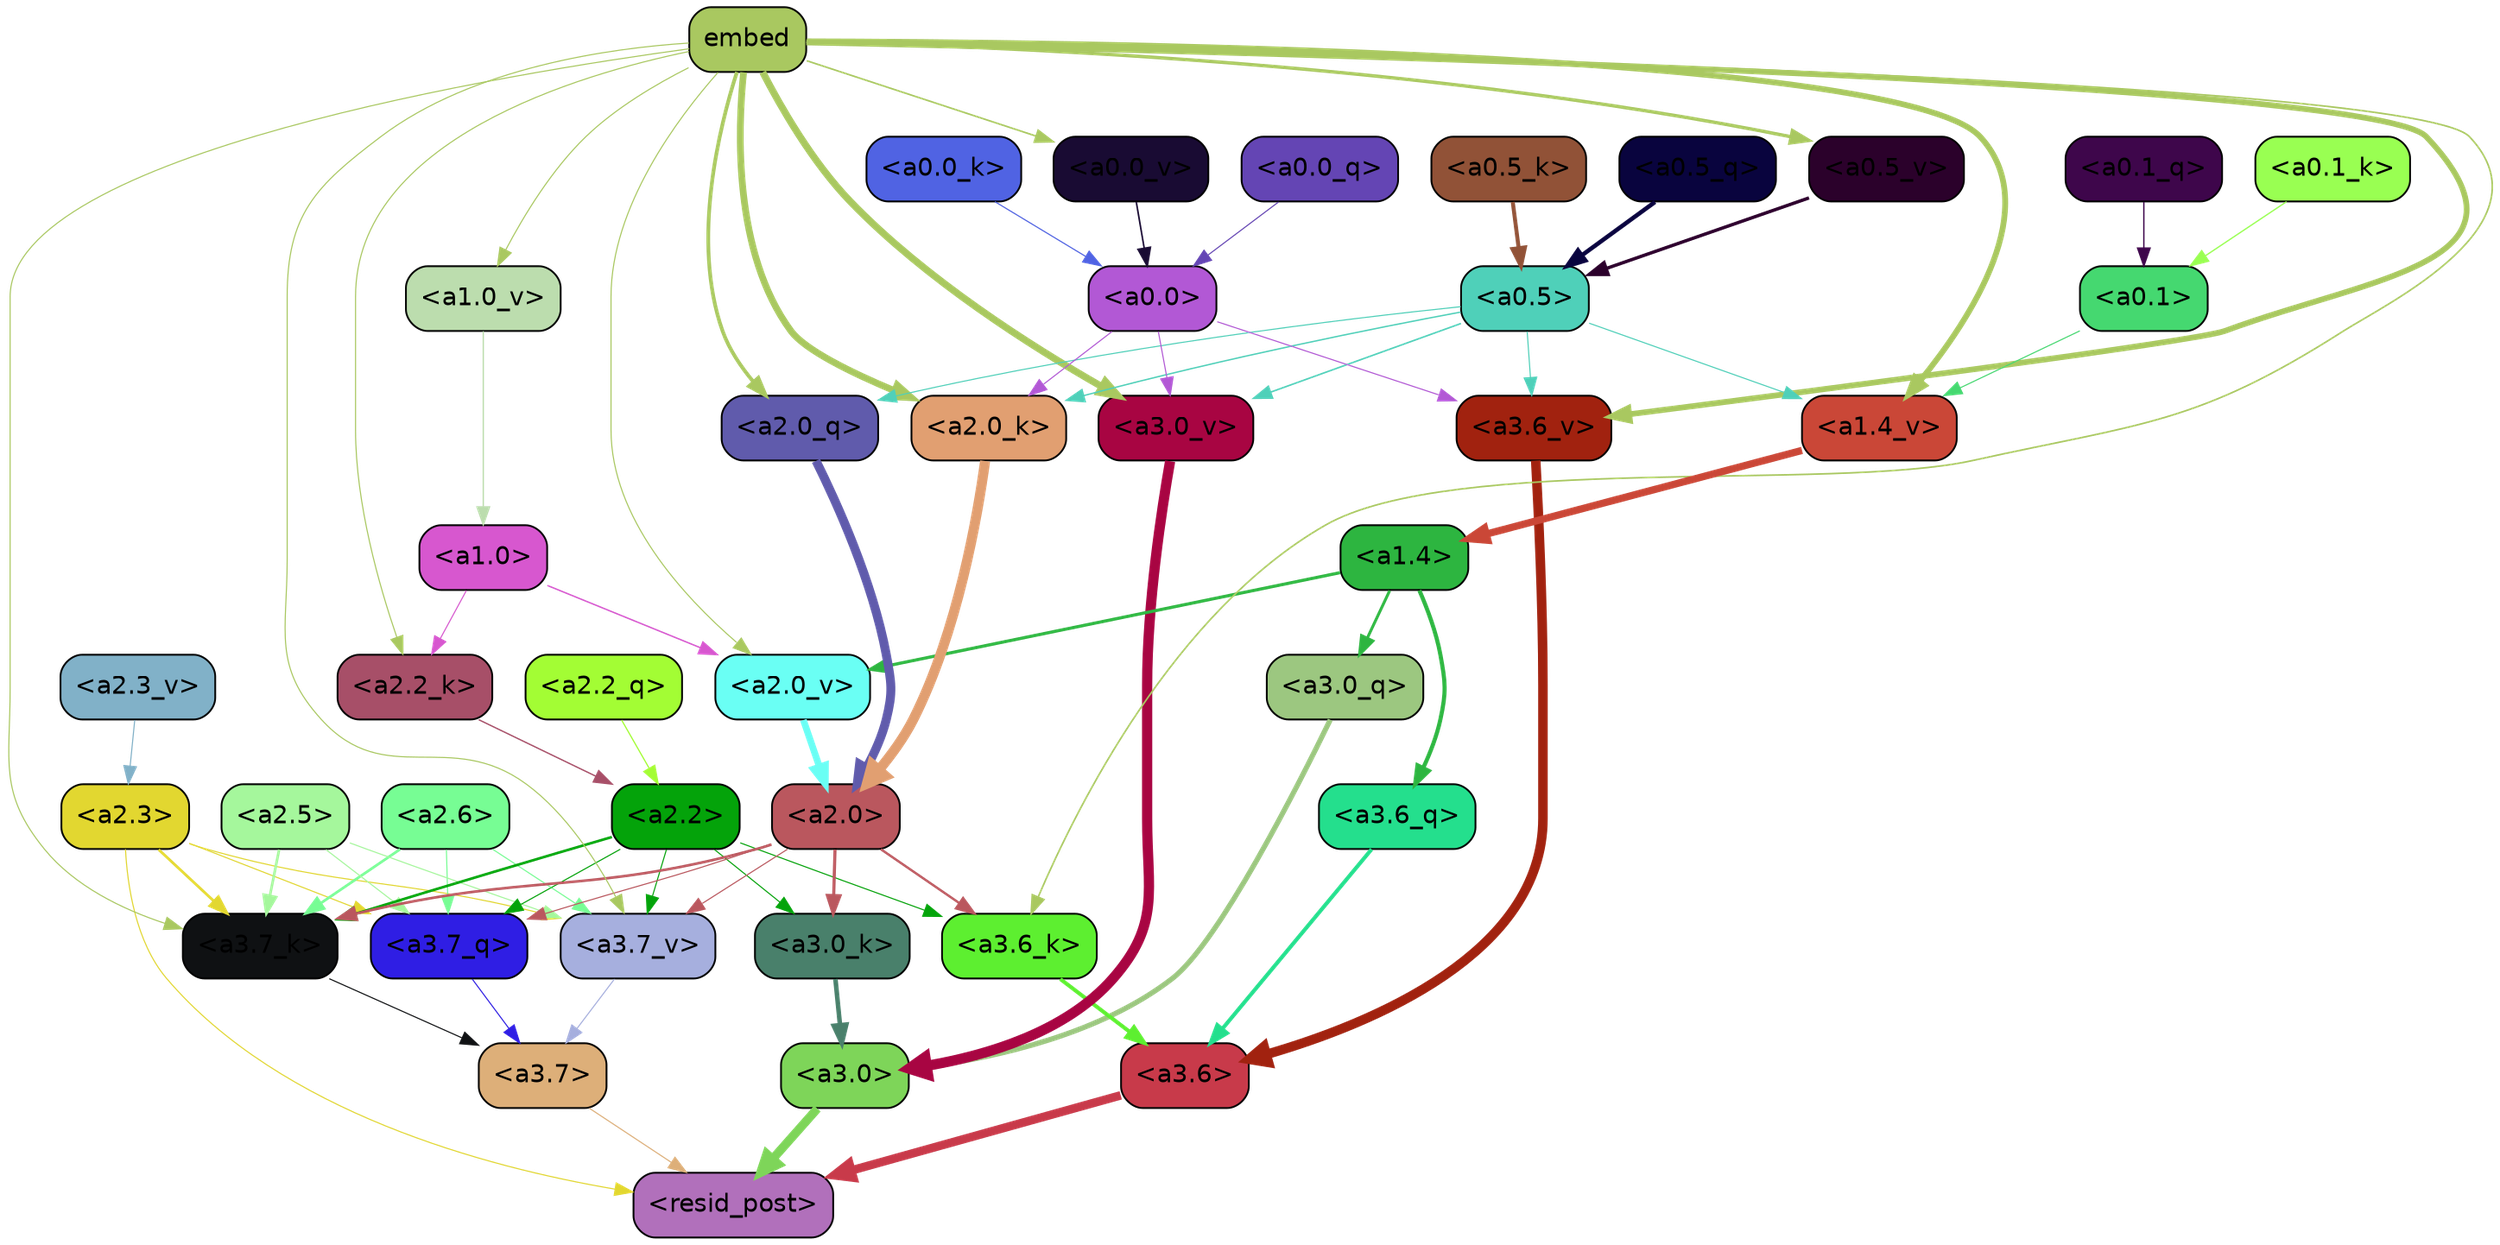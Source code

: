 strict digraph "" {
	graph [bgcolor=transparent,
		layout=dot,
		overlap=false,
		splines=true
	];
	"<a3.7>"	[color=black,
		fillcolor="#ddaf79",
		fontname=Helvetica,
		shape=box,
		style="filled, rounded"];
	"<resid_post>"	[color=black,
		fillcolor="#b170bb",
		fontname=Helvetica,
		shape=box,
		style="filled, rounded"];
	"<a3.7>" -> "<resid_post>"	[color="#ddaf79",
		penwidth=0.6];
	"<a3.6>"	[color=black,
		fillcolor="#c83a4a",
		fontname=Helvetica,
		shape=box,
		style="filled, rounded"];
	"<a3.6>" -> "<resid_post>"	[color="#c83a4a",
		penwidth=4.746312499046326];
	"<a3.0>"	[color=black,
		fillcolor="#7ed559",
		fontname=Helvetica,
		shape=box,
		style="filled, rounded"];
	"<a3.0>" -> "<resid_post>"	[color="#7ed559",
		penwidth=4.896343111991882];
	"<a2.3>"	[color=black,
		fillcolor="#e2d730",
		fontname=Helvetica,
		shape=box,
		style="filled, rounded"];
	"<a2.3>" -> "<resid_post>"	[color="#e2d730",
		penwidth=0.6];
	"<a3.7_q>"	[color=black,
		fillcolor="#2f1ee4",
		fontname=Helvetica,
		shape=box,
		style="filled, rounded"];
	"<a2.3>" -> "<a3.7_q>"	[color="#e2d730",
		penwidth=0.6];
	"<a3.7_k>"	[color=black,
		fillcolor="#0f1113",
		fontname=Helvetica,
		shape=box,
		style="filled, rounded"];
	"<a2.3>" -> "<a3.7_k>"	[color="#e2d730",
		penwidth=1.467104621231556];
	"<a3.7_v>"	[color=black,
		fillcolor="#a6afde",
		fontname=Helvetica,
		shape=box,
		style="filled, rounded"];
	"<a2.3>" -> "<a3.7_v>"	[color="#e2d730",
		penwidth=0.6];
	"<a3.7_q>" -> "<a3.7>"	[color="#2f1ee4",
		penwidth=0.6];
	"<a3.6_q>"	[color=black,
		fillcolor="#24df8d",
		fontname=Helvetica,
		shape=box,
		style="filled, rounded"];
	"<a3.6_q>" -> "<a3.6>"	[color="#24df8d",
		penwidth=2.160832464694977];
	"<a3.0_q>"	[color=black,
		fillcolor="#9cc780",
		fontname=Helvetica,
		shape=box,
		style="filled, rounded"];
	"<a3.0_q>" -> "<a3.0>"	[color="#9cc780",
		penwidth=2.870753765106201];
	"<a3.7_k>" -> "<a3.7>"	[color="#0f1113",
		penwidth=0.6];
	"<a3.6_k>"	[color=black,
		fillcolor="#5def30",
		fontname=Helvetica,
		shape=box,
		style="filled, rounded"];
	"<a3.6_k>" -> "<a3.6>"	[color="#5def30",
		penwidth=2.13908451795578];
	"<a3.0_k>"	[color=black,
		fillcolor="#49806b",
		fontname=Helvetica,
		shape=box,
		style="filled, rounded"];
	"<a3.0_k>" -> "<a3.0>"	[color="#49806b",
		penwidth=2.520303964614868];
	"<a3.7_v>" -> "<a3.7>"	[color="#a6afde",
		penwidth=0.6];
	"<a3.6_v>"	[color=black,
		fillcolor="#a1220f",
		fontname=Helvetica,
		shape=box,
		style="filled, rounded"];
	"<a3.6_v>" -> "<a3.6>"	[color="#a1220f",
		penwidth=5.297133803367615];
	"<a3.0_v>"	[color=black,
		fillcolor="#a80542",
		fontname=Helvetica,
		shape=box,
		style="filled, rounded"];
	"<a3.0_v>" -> "<a3.0>"	[color="#a80542",
		penwidth=5.680712580680847];
	"<a2.6>"	[color=black,
		fillcolor="#77fd94",
		fontname=Helvetica,
		shape=box,
		style="filled, rounded"];
	"<a2.6>" -> "<a3.7_q>"	[color="#77fd94",
		penwidth=0.6];
	"<a2.6>" -> "<a3.7_k>"	[color="#77fd94",
		penwidth=1.4453159049153328];
	"<a2.6>" -> "<a3.7_v>"	[color="#77fd94",
		penwidth=0.6];
	"<a2.5>"	[color=black,
		fillcolor="#a5f79c",
		fontname=Helvetica,
		shape=box,
		style="filled, rounded"];
	"<a2.5>" -> "<a3.7_q>"	[color="#a5f79c",
		penwidth=0.6];
	"<a2.5>" -> "<a3.7_k>"	[color="#a5f79c",
		penwidth=1.4526091292500496];
	"<a2.5>" -> "<a3.7_v>"	[color="#a5f79c",
		penwidth=0.6];
	"<a2.2>"	[color=black,
		fillcolor="#04a30a",
		fontname=Helvetica,
		shape=box,
		style="filled, rounded"];
	"<a2.2>" -> "<a3.7_q>"	[color="#04a30a",
		penwidth=0.6];
	"<a2.2>" -> "<a3.7_k>"	[color="#04a30a",
		penwidth=1.4310357049107552];
	"<a2.2>" -> "<a3.6_k>"	[color="#04a30a",
		penwidth=0.6];
	"<a2.2>" -> "<a3.0_k>"	[color="#04a30a",
		penwidth=0.6];
	"<a2.2>" -> "<a3.7_v>"	[color="#04a30a",
		penwidth=0.6];
	"<a2.0>"	[color=black,
		fillcolor="#ba575e",
		fontname=Helvetica,
		shape=box,
		style="filled, rounded"];
	"<a2.0>" -> "<a3.7_q>"	[color="#ba575e",
		penwidth=0.6];
	"<a2.0>" -> "<a3.7_k>"	[color="#ba575e",
		penwidth=1.4314699843525887];
	"<a2.0>" -> "<a3.6_k>"	[color="#ba575e",
		penwidth=1.2950235605239868];
	"<a2.0>" -> "<a3.0_k>"	[color="#ba575e",
		penwidth=1.712992787361145];
	"<a2.0>" -> "<a3.7_v>"	[color="#ba575e",
		penwidth=0.6];
	"<a1.4>"	[color=black,
		fillcolor="#2db540",
		fontname=Helvetica,
		shape=box,
		style="filled, rounded"];
	"<a1.4>" -> "<a3.6_q>"	[color="#2db540",
		penwidth=2.2719132900238037];
	"<a1.4>" -> "<a3.0_q>"	[color="#2db540",
		penwidth=1.5932877659797668];
	"<a2.0_v>"	[color=black,
		fillcolor="#6afff4",
		fontname=Helvetica,
		shape=box,
		style="filled, rounded"];
	"<a1.4>" -> "<a2.0_v>"	[color="#2db540",
		penwidth=1.7291951477527618];
	embed	[color=black,
		fillcolor="#a9c860",
		fontname=Helvetica,
		shape=box,
		style="filled, rounded"];
	embed -> "<a3.7_k>"	[color="#a9c860",
		penwidth=0.6];
	embed -> "<a3.6_k>"	[color="#a9c860",
		penwidth=0.891706109046936];
	embed -> "<a3.7_v>"	[color="#a9c860",
		penwidth=0.6];
	embed -> "<a3.6_v>"	[color="#a9c860",
		penwidth=3.1766927242279053];
	embed -> "<a3.0_v>"	[color="#a9c860",
		penwidth=3.9005755856633186];
	"<a2.0_q>"	[color=black,
		fillcolor="#605bac",
		fontname=Helvetica,
		shape=box,
		style="filled, rounded"];
	embed -> "<a2.0_q>"	[color="#a9c860",
		penwidth=2.0615941286087036];
	"<a2.2_k>"	[color=black,
		fillcolor="#a74f68",
		fontname=Helvetica,
		shape=box,
		style="filled, rounded"];
	embed -> "<a2.2_k>"	[color="#a9c860",
		penwidth=0.6];
	"<a2.0_k>"	[color=black,
		fillcolor="#e19f71",
		fontname=Helvetica,
		shape=box,
		style="filled, rounded"];
	embed -> "<a2.0_k>"	[color="#a9c860",
		penwidth=3.732139825820923];
	embed -> "<a2.0_v>"	[color="#a9c860",
		penwidth=0.6];
	"<a1.4_v>"	[color=black,
		fillcolor="#ca4737",
		fontname=Helvetica,
		shape=box,
		style="filled, rounded"];
	embed -> "<a1.4_v>"	[color="#a9c860",
		penwidth=3.2134487628936768];
	"<a1.0_v>"	[color=black,
		fillcolor="#bcddae",
		fontname=Helvetica,
		shape=box,
		style="filled, rounded"];
	embed -> "<a1.0_v>"	[color="#a9c860",
		penwidth=0.6];
	"<a0.5_v>"	[color=black,
		fillcolor="#2b012b",
		fontname=Helvetica,
		shape=box,
		style="filled, rounded"];
	embed -> "<a0.5_v>"	[color="#a9c860",
		penwidth=1.8672502040863037];
	"<a0.0_v>"	[color=black,
		fillcolor="#190b33",
		fontname=Helvetica,
		shape=box,
		style="filled, rounded"];
	embed -> "<a0.0_v>"	[color="#a9c860",
		penwidth=0.887926459312439];
	"<a0.5>"	[color=black,
		fillcolor="#4fd0b9",
		fontname=Helvetica,
		shape=box,
		style="filled, rounded"];
	"<a0.5>" -> "<a3.6_v>"	[color="#4fd0b9",
		penwidth=0.6];
	"<a0.5>" -> "<a3.0_v>"	[color="#4fd0b9",
		penwidth=0.8493617177009583];
	"<a0.5>" -> "<a2.0_q>"	[color="#4fd0b9",
		penwidth=0.6];
	"<a0.5>" -> "<a2.0_k>"	[color="#4fd0b9",
		penwidth=0.7637084722518921];
	"<a0.5>" -> "<a1.4_v>"	[color="#4fd0b9",
		penwidth=0.6];
	"<a0.0>"	[color=black,
		fillcolor="#b258d5",
		fontname=Helvetica,
		shape=box,
		style="filled, rounded"];
	"<a0.0>" -> "<a3.6_v>"	[color="#b258d5",
		penwidth=0.6];
	"<a0.0>" -> "<a3.0_v>"	[color="#b258d5",
		penwidth=0.6];
	"<a0.0>" -> "<a2.0_k>"	[color="#b258d5",
		penwidth=0.6];
	"<a2.2_q>"	[color=black,
		fillcolor="#a3fd34",
		fontname=Helvetica,
		shape=box,
		style="filled, rounded"];
	"<a2.2_q>" -> "<a2.2>"	[color="#a3fd34",
		penwidth=0.6677633281797171];
	"<a2.0_q>" -> "<a2.0>"	[color="#605bac",
		penwidth=4.966194009408355];
	"<a2.2_k>" -> "<a2.2>"	[color="#a74f68",
		penwidth=0.7399393804371357];
	"<a2.0_k>" -> "<a2.0>"	[color="#e19f71",
		penwidth=5.5817058570683];
	"<a2.3_v>"	[color=black,
		fillcolor="#81b1c8",
		fontname=Helvetica,
		shape=box,
		style="filled, rounded"];
	"<a2.3_v>" -> "<a2.3>"	[color="#81b1c8",
		penwidth=0.6];
	"<a2.0_v>" -> "<a2.0>"	[color="#6afff4",
		penwidth=3.7102378383278847];
	"<a1.0>"	[color=black,
		fillcolor="#d757cf",
		fontname=Helvetica,
		shape=box,
		style="filled, rounded"];
	"<a1.0>" -> "<a2.2_k>"	[color="#d757cf",
		penwidth=0.6];
	"<a1.0>" -> "<a2.0_v>"	[color="#d757cf",
		penwidth=0.7823128998279572];
	"<a1.4_v>" -> "<a1.4>"	[color="#ca4737",
		penwidth=4.028138041496277];
	"<a1.0_v>" -> "<a1.0>"	[color="#bcddae",
		penwidth=0.7187004089355469];
	"<a0.1>"	[color=black,
		fillcolor="#45d870",
		fontname=Helvetica,
		shape=box,
		style="filled, rounded"];
	"<a0.1>" -> "<a1.4_v>"	[color="#45d870",
		penwidth=0.6];
	"<a0.5_q>"	[color=black,
		fillcolor="#09043e",
		fontname=Helvetica,
		shape=box,
		style="filled, rounded"];
	"<a0.5_q>" -> "<a0.5>"	[color="#09043e",
		penwidth=2.3771026134490967];
	"<a0.1_q>"	[color=black,
		fillcolor="#3e064b",
		fontname=Helvetica,
		shape=box,
		style="filled, rounded"];
	"<a0.1_q>" -> "<a0.1>"	[color="#3e064b",
		penwidth=0.7368991374969482];
	"<a0.0_q>"	[color=black,
		fillcolor="#6445b4",
		fontname=Helvetica,
		shape=box,
		style="filled, rounded"];
	"<a0.0_q>" -> "<a0.0>"	[color="#6445b4",
		penwidth=0.6];
	"<a0.5_k>"	[color=black,
		fillcolor="#915237",
		fontname=Helvetica,
		shape=box,
		style="filled, rounded"];
	"<a0.5_k>" -> "<a0.5>"	[color="#915237",
		penwidth=2.2010657787323];
	"<a0.1_k>"	[color=black,
		fillcolor="#99ff52",
		fontname=Helvetica,
		shape=box,
		style="filled, rounded"];
	"<a0.1_k>" -> "<a0.1>"	[color="#99ff52",
		penwidth=0.7254314422607422];
	"<a0.0_k>"	[color=black,
		fillcolor="#5063e3",
		fontname=Helvetica,
		shape=box,
		style="filled, rounded"];
	"<a0.0_k>" -> "<a0.0>"	[color="#5063e3",
		penwidth=0.6203725337982178];
	"<a0.5_v>" -> "<a0.5>"	[color="#2b012b",
		penwidth=1.8365508317947388];
	"<a0.0_v>" -> "<a0.0>"	[color="#190b33",
		penwidth=0.8879287242889404];
}
